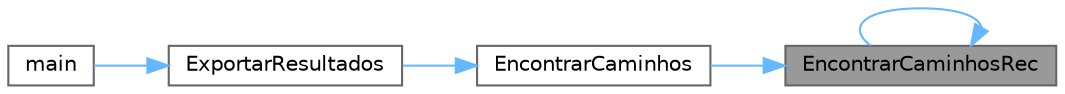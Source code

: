 digraph "EncontrarCaminhosRec"
{
 // LATEX_PDF_SIZE
  bgcolor="transparent";
  edge [fontname=Helvetica,fontsize=10,labelfontname=Helvetica,labelfontsize=10];
  node [fontname=Helvetica,fontsize=10,shape=box,height=0.2,width=0.4];
  rankdir="RL";
  Node1 [id="Node000001",label="EncontrarCaminhosRec",height=0.2,width=0.4,color="gray40", fillcolor="grey60", style="filled", fontcolor="black",tooltip="Função recursiva auxiliar para encontrar caminhos."];
  Node1 -> Node2 [id="edge1_Node000001_Node000002",dir="back",color="steelblue1",style="solid",tooltip=" "];
  Node2 [id="Node000002",label="EncontrarCaminhos",height=0.2,width=0.4,color="grey40", fillcolor="white", style="filled",URL="$funcoes_8c.html#af1bdd09c7693f114da612b96c50ba3a9",tooltip="Encontra todos os caminhos entre duas antenas."];
  Node2 -> Node3 [id="edge2_Node000002_Node000003",dir="back",color="steelblue1",style="solid",tooltip=" "];
  Node3 [id="Node000003",label="ExportarResultados",height=0.2,width=0.4,color="grey40", fillcolor="white", style="filled",URL="$funcoes_8c.html#affa1b9b88b97bde824fbdc7f96863bd3",tooltip="Exporta todos os resultados para um ficheiro."];
  Node3 -> Node4 [id="edge3_Node000003_Node000004",dir="back",color="steelblue1",style="solid",tooltip=" "];
  Node4 [id="Node000004",label="main",height=0.2,width=0.4,color="grey40", fillcolor="white", style="filled",URL="$main_8c.html#ae66f6b31b5ad750f1fe042a706a4e3d4",tooltip="Função principal do programa."];
  Node1 -> Node1 [id="edge4_Node000001_Node000001",dir="back",color="steelblue1",style="solid",tooltip=" "];
}

